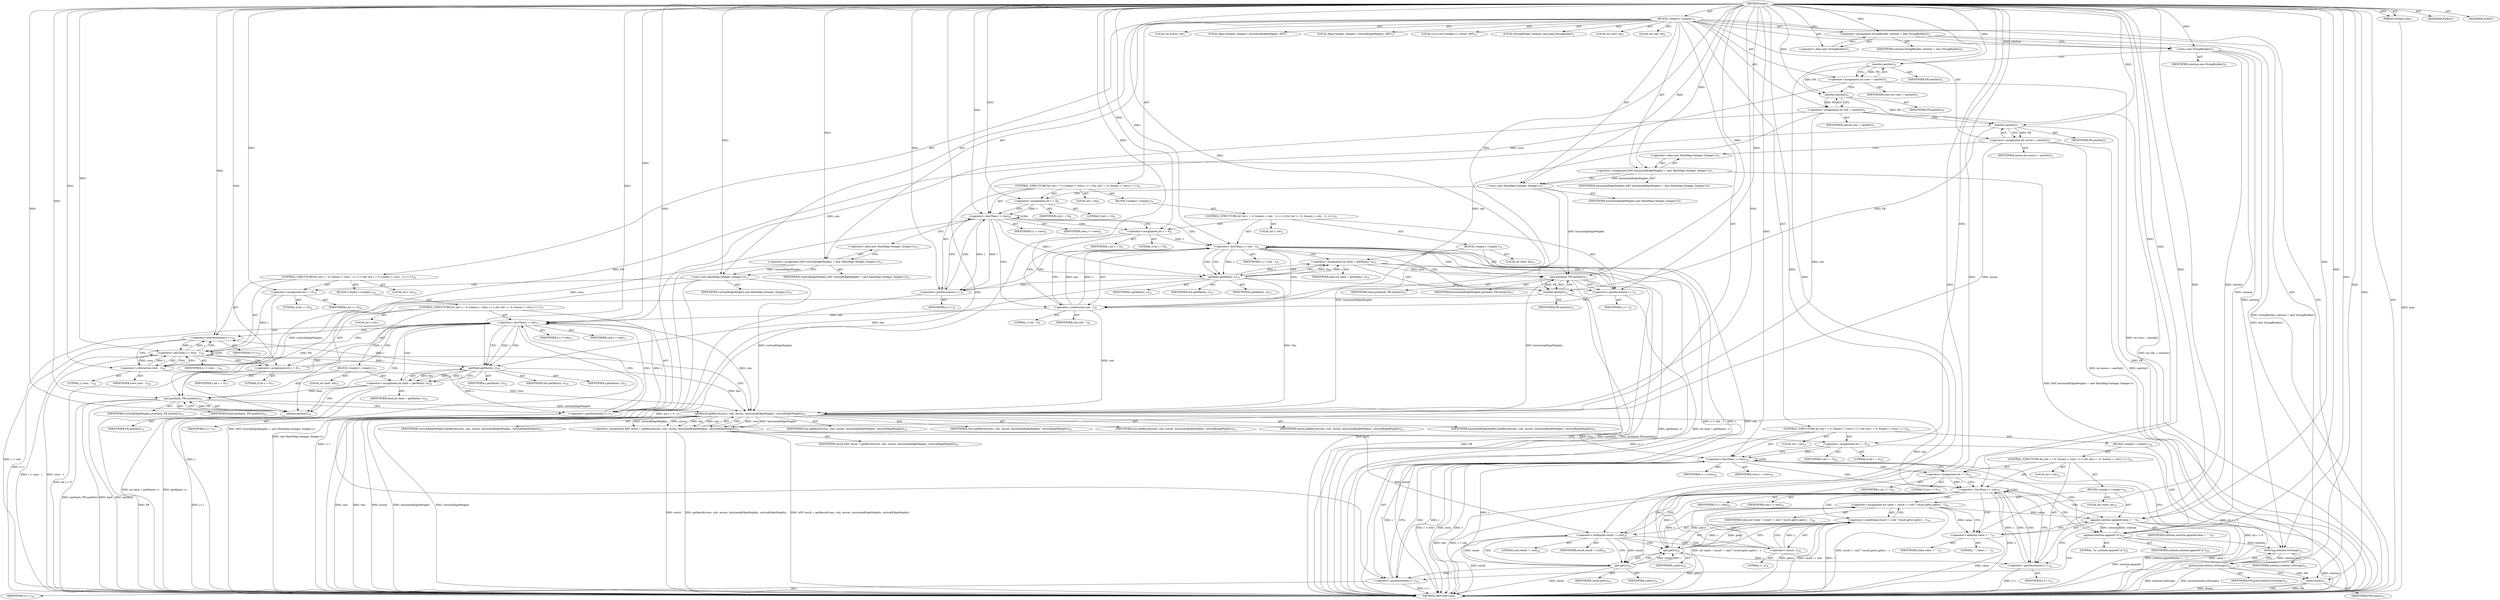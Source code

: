 digraph "main" {  
"23" [label = <(METHOD,main)<SUB>1</SUB>> ]
"24" [label = <(PARAM,String[] args)<SUB>1</SUB>> ]
"25" [label = <(BLOCK,&lt;empty&gt;,&lt;empty&gt;)<SUB>1</SUB>> ]
"4" [label = <(LOCAL,StringBuilder solution: java.lang.StringBuilder)<SUB>2</SUB>> ]
"26" [label = <(&lt;operator&gt;.assignment,StringBuilder solution = new StringBuilder())<SUB>2</SUB>> ]
"27" [label = <(IDENTIFIER,solution,StringBuilder solution = new StringBuilder())<SUB>2</SUB>> ]
"28" [label = <(&lt;operator&gt;.alloc,new StringBuilder())<SUB>2</SUB>> ]
"29" [label = <(&lt;init&gt;,new StringBuilder())<SUB>2</SUB>> ]
"3" [label = <(IDENTIFIER,solution,new StringBuilder())<SUB>2</SUB>> ]
"30" [label = <(LOCAL,int rows: int)<SUB>3</SUB>> ]
"31" [label = <(&lt;operator&gt;.assignment,int rows = nextInt())<SUB>3</SUB>> ]
"32" [label = <(IDENTIFIER,rows,int rows = nextInt())<SUB>3</SUB>> ]
"33" [label = <(nextInt,nextInt())<SUB>3</SUB>> ]
"34" [label = <(IDENTIFIER,FR,nextInt())<SUB>3</SUB>> ]
"35" [label = <(LOCAL,int cols: int)<SUB>4</SUB>> ]
"36" [label = <(&lt;operator&gt;.assignment,int cols = nextInt())<SUB>4</SUB>> ]
"37" [label = <(IDENTIFIER,cols,int cols = nextInt())<SUB>4</SUB>> ]
"38" [label = <(nextInt,nextInt())<SUB>4</SUB>> ]
"39" [label = <(IDENTIFIER,FR,nextInt())<SUB>4</SUB>> ]
"40" [label = <(LOCAL,int moves: int)<SUB>5</SUB>> ]
"41" [label = <(&lt;operator&gt;.assignment,int moves = nextInt())<SUB>5</SUB>> ]
"42" [label = <(IDENTIFIER,moves,int moves = nextInt())<SUB>5</SUB>> ]
"43" [label = <(nextInt,nextInt())<SUB>5</SUB>> ]
"44" [label = <(IDENTIFIER,FR,nextInt())<SUB>5</SUB>> ]
"6" [label = <(LOCAL,Map&lt;Integer, Integer&gt; horizontalEdgeWeights: ANY)<SUB>7</SUB>> ]
"45" [label = <(&lt;operator&gt;.assignment,ANY horizontalEdgeWeights = new HashMap&lt;Integer, Integer&gt;())<SUB>7</SUB>> ]
"46" [label = <(IDENTIFIER,horizontalEdgeWeights,ANY horizontalEdgeWeights = new HashMap&lt;Integer, Integer&gt;())<SUB>7</SUB>> ]
"47" [label = <(&lt;operator&gt;.alloc,new HashMap&lt;Integer, Integer&gt;())<SUB>7</SUB>> ]
"48" [label = <(&lt;init&gt;,new HashMap&lt;Integer, Integer&gt;())<SUB>7</SUB>> ]
"5" [label = <(IDENTIFIER,horizontalEdgeWeights,new HashMap&lt;Integer, Integer&gt;())<SUB>7</SUB>> ]
"49" [label = <(CONTROL_STRUCTURE,for (int r = 0; Some(r &lt; rows); r++),for (int r = 0; Some(r &lt; rows); r++))<SUB>8</SUB>> ]
"50" [label = <(LOCAL,int r: int)<SUB>8</SUB>> ]
"51" [label = <(&lt;operator&gt;.assignment,int r = 0)<SUB>8</SUB>> ]
"52" [label = <(IDENTIFIER,r,int r = 0)<SUB>8</SUB>> ]
"53" [label = <(LITERAL,0,int r = 0)<SUB>8</SUB>> ]
"54" [label = <(&lt;operator&gt;.lessThan,r &lt; rows)<SUB>8</SUB>> ]
"55" [label = <(IDENTIFIER,r,r &lt; rows)<SUB>8</SUB>> ]
"56" [label = <(IDENTIFIER,rows,r &lt; rows)<SUB>8</SUB>> ]
"57" [label = <(&lt;operator&gt;.postIncrement,r++)<SUB>8</SUB>> ]
"58" [label = <(IDENTIFIER,r,r++)<SUB>8</SUB>> ]
"59" [label = <(BLOCK,&lt;empty&gt;,&lt;empty&gt;)<SUB>8</SUB>> ]
"60" [label = <(CONTROL_STRUCTURE,for (int c = 0; Some(c &lt; cols - 1); c++),for (int c = 0; Some(c &lt; cols - 1); c++))<SUB>9</SUB>> ]
"61" [label = <(LOCAL,int c: int)<SUB>9</SUB>> ]
"62" [label = <(&lt;operator&gt;.assignment,int c = 0)<SUB>9</SUB>> ]
"63" [label = <(IDENTIFIER,c,int c = 0)<SUB>9</SUB>> ]
"64" [label = <(LITERAL,0,int c = 0)<SUB>9</SUB>> ]
"65" [label = <(&lt;operator&gt;.lessThan,c &lt; cols - 1)<SUB>9</SUB>> ]
"66" [label = <(IDENTIFIER,c,c &lt; cols - 1)<SUB>9</SUB>> ]
"67" [label = <(&lt;operator&gt;.subtraction,cols - 1)<SUB>9</SUB>> ]
"68" [label = <(IDENTIFIER,cols,cols - 1)<SUB>9</SUB>> ]
"69" [label = <(LITERAL,1,cols - 1)<SUB>9</SUB>> ]
"70" [label = <(&lt;operator&gt;.postIncrement,c++)<SUB>9</SUB>> ]
"71" [label = <(IDENTIFIER,c,c++)<SUB>9</SUB>> ]
"72" [label = <(BLOCK,&lt;empty&gt;,&lt;empty&gt;)<SUB>9</SUB>> ]
"73" [label = <(LOCAL,int hash: int)<SUB>10</SUB>> ]
"74" [label = <(&lt;operator&gt;.assignment,int hash = getHash(r, c))<SUB>10</SUB>> ]
"75" [label = <(IDENTIFIER,hash,int hash = getHash(r, c))<SUB>10</SUB>> ]
"76" [label = <(getHash,getHash(r, c))<SUB>10</SUB>> ]
"77" [label = <(IDENTIFIER,this,getHash(r, c))<SUB>10</SUB>> ]
"78" [label = <(IDENTIFIER,r,getHash(r, c))<SUB>10</SUB>> ]
"79" [label = <(IDENTIFIER,c,getHash(r, c))<SUB>10</SUB>> ]
"80" [label = <(put,put(hash, FR.nextInt()))<SUB>11</SUB>> ]
"81" [label = <(IDENTIFIER,horizontalEdgeWeights,put(hash, FR.nextInt()))<SUB>11</SUB>> ]
"82" [label = <(IDENTIFIER,hash,put(hash, FR.nextInt()))<SUB>11</SUB>> ]
"83" [label = <(nextInt,nextInt())<SUB>11</SUB>> ]
"84" [label = <(IDENTIFIER,FR,nextInt())<SUB>11</SUB>> ]
"8" [label = <(LOCAL,Map&lt;Integer, Integer&gt; verticalEdgeWeights: ANY)<SUB>15</SUB>> ]
"85" [label = <(&lt;operator&gt;.assignment,ANY verticalEdgeWeights = new HashMap&lt;Integer, Integer&gt;())<SUB>15</SUB>> ]
"86" [label = <(IDENTIFIER,verticalEdgeWeights,ANY verticalEdgeWeights = new HashMap&lt;Integer, Integer&gt;())<SUB>15</SUB>> ]
"87" [label = <(&lt;operator&gt;.alloc,new HashMap&lt;Integer, Integer&gt;())<SUB>15</SUB>> ]
"88" [label = <(&lt;init&gt;,new HashMap&lt;Integer, Integer&gt;())<SUB>15</SUB>> ]
"7" [label = <(IDENTIFIER,verticalEdgeWeights,new HashMap&lt;Integer, Integer&gt;())<SUB>15</SUB>> ]
"89" [label = <(CONTROL_STRUCTURE,for (int r = 0; Some(r &lt; rows - 1); r++),for (int r = 0; Some(r &lt; rows - 1); r++))<SUB>16</SUB>> ]
"90" [label = <(LOCAL,int r: int)<SUB>16</SUB>> ]
"91" [label = <(&lt;operator&gt;.assignment,int r = 0)<SUB>16</SUB>> ]
"92" [label = <(IDENTIFIER,r,int r = 0)<SUB>16</SUB>> ]
"93" [label = <(LITERAL,0,int r = 0)<SUB>16</SUB>> ]
"94" [label = <(&lt;operator&gt;.lessThan,r &lt; rows - 1)<SUB>16</SUB>> ]
"95" [label = <(IDENTIFIER,r,r &lt; rows - 1)<SUB>16</SUB>> ]
"96" [label = <(&lt;operator&gt;.subtraction,rows - 1)<SUB>16</SUB>> ]
"97" [label = <(IDENTIFIER,rows,rows - 1)<SUB>16</SUB>> ]
"98" [label = <(LITERAL,1,rows - 1)<SUB>16</SUB>> ]
"99" [label = <(&lt;operator&gt;.postIncrement,r++)<SUB>16</SUB>> ]
"100" [label = <(IDENTIFIER,r,r++)<SUB>16</SUB>> ]
"101" [label = <(BLOCK,&lt;empty&gt;,&lt;empty&gt;)<SUB>16</SUB>> ]
"102" [label = <(CONTROL_STRUCTURE,for (int c = 0; Some(c &lt; cols); c++),for (int c = 0; Some(c &lt; cols); c++))<SUB>17</SUB>> ]
"103" [label = <(LOCAL,int c: int)<SUB>17</SUB>> ]
"104" [label = <(&lt;operator&gt;.assignment,int c = 0)<SUB>17</SUB>> ]
"105" [label = <(IDENTIFIER,c,int c = 0)<SUB>17</SUB>> ]
"106" [label = <(LITERAL,0,int c = 0)<SUB>17</SUB>> ]
"107" [label = <(&lt;operator&gt;.lessThan,c &lt; cols)<SUB>17</SUB>> ]
"108" [label = <(IDENTIFIER,c,c &lt; cols)<SUB>17</SUB>> ]
"109" [label = <(IDENTIFIER,cols,c &lt; cols)<SUB>17</SUB>> ]
"110" [label = <(&lt;operator&gt;.postIncrement,c++)<SUB>17</SUB>> ]
"111" [label = <(IDENTIFIER,c,c++)<SUB>17</SUB>> ]
"112" [label = <(BLOCK,&lt;empty&gt;,&lt;empty&gt;)<SUB>17</SUB>> ]
"113" [label = <(LOCAL,int hash: int)<SUB>18</SUB>> ]
"114" [label = <(&lt;operator&gt;.assignment,int hash = getHash(r, c))<SUB>18</SUB>> ]
"115" [label = <(IDENTIFIER,hash,int hash = getHash(r, c))<SUB>18</SUB>> ]
"116" [label = <(getHash,getHash(r, c))<SUB>18</SUB>> ]
"117" [label = <(IDENTIFIER,this,getHash(r, c))<SUB>18</SUB>> ]
"118" [label = <(IDENTIFIER,r,getHash(r, c))<SUB>18</SUB>> ]
"119" [label = <(IDENTIFIER,c,getHash(r, c))<SUB>18</SUB>> ]
"120" [label = <(put,put(hash, FR.nextInt()))<SUB>19</SUB>> ]
"121" [label = <(IDENTIFIER,verticalEdgeWeights,put(hash, FR.nextInt()))<SUB>19</SUB>> ]
"122" [label = <(IDENTIFIER,hash,put(hash, FR.nextInt()))<SUB>19</SUB>> ]
"123" [label = <(nextInt,nextInt())<SUB>19</SUB>> ]
"124" [label = <(IDENTIFIER,FR,nextInt())<SUB>19</SUB>> ]
"125" [label = <(LOCAL,List&lt;List&lt;Integer&gt;&gt; result: ANY)<SUB>23</SUB>> ]
"126" [label = <(&lt;operator&gt;.assignment,ANY result = getResult(rows, cols, moves, horizontalEdgeWeights, verticalEdgeWeights))<SUB>23</SUB>> ]
"127" [label = <(IDENTIFIER,result,ANY result = getResult(rows, cols, moves, horizontalEdgeWeights, verticalEdgeWeights))<SUB>23</SUB>> ]
"128" [label = <(getResult,getResult(rows, cols, moves, horizontalEdgeWeights, verticalEdgeWeights))<SUB>23</SUB>> ]
"129" [label = <(IDENTIFIER,this,getResult(rows, cols, moves, horizontalEdgeWeights, verticalEdgeWeights))<SUB>23</SUB>> ]
"130" [label = <(IDENTIFIER,rows,getResult(rows, cols, moves, horizontalEdgeWeights, verticalEdgeWeights))<SUB>23</SUB>> ]
"131" [label = <(IDENTIFIER,cols,getResult(rows, cols, moves, horizontalEdgeWeights, verticalEdgeWeights))<SUB>23</SUB>> ]
"132" [label = <(IDENTIFIER,moves,getResult(rows, cols, moves, horizontalEdgeWeights, verticalEdgeWeights))<SUB>23</SUB>> ]
"133" [label = <(IDENTIFIER,horizontalEdgeWeights,getResult(rows, cols, moves, horizontalEdgeWeights, verticalEdgeWeights))<SUB>23</SUB>> ]
"134" [label = <(IDENTIFIER,verticalEdgeWeights,getResult(rows, cols, moves, horizontalEdgeWeights, verticalEdgeWeights))<SUB>23</SUB>> ]
"135" [label = <(CONTROL_STRUCTURE,for (int r = 0; Some(r &lt; rows); r++),for (int r = 0; Some(r &lt; rows); r++))<SUB>24</SUB>> ]
"136" [label = <(LOCAL,int r: int)<SUB>24</SUB>> ]
"137" [label = <(&lt;operator&gt;.assignment,int r = 0)<SUB>24</SUB>> ]
"138" [label = <(IDENTIFIER,r,int r = 0)<SUB>24</SUB>> ]
"139" [label = <(LITERAL,0,int r = 0)<SUB>24</SUB>> ]
"140" [label = <(&lt;operator&gt;.lessThan,r &lt; rows)<SUB>24</SUB>> ]
"141" [label = <(IDENTIFIER,r,r &lt; rows)<SUB>24</SUB>> ]
"142" [label = <(IDENTIFIER,rows,r &lt; rows)<SUB>24</SUB>> ]
"143" [label = <(&lt;operator&gt;.postIncrement,r++)<SUB>24</SUB>> ]
"144" [label = <(IDENTIFIER,r,r++)<SUB>24</SUB>> ]
"145" [label = <(BLOCK,&lt;empty&gt;,&lt;empty&gt;)<SUB>24</SUB>> ]
"146" [label = <(CONTROL_STRUCTURE,for (int c = 0; Some(c &lt; cols); c++),for (int c = 0; Some(c &lt; cols); c++))<SUB>25</SUB>> ]
"147" [label = <(LOCAL,int c: int)<SUB>25</SUB>> ]
"148" [label = <(&lt;operator&gt;.assignment,int c = 0)<SUB>25</SUB>> ]
"149" [label = <(IDENTIFIER,c,int c = 0)<SUB>25</SUB>> ]
"150" [label = <(LITERAL,0,int c = 0)<SUB>25</SUB>> ]
"151" [label = <(&lt;operator&gt;.lessThan,c &lt; cols)<SUB>25</SUB>> ]
"152" [label = <(IDENTIFIER,c,c &lt; cols)<SUB>25</SUB>> ]
"153" [label = <(IDENTIFIER,cols,c &lt; cols)<SUB>25</SUB>> ]
"154" [label = <(&lt;operator&gt;.postIncrement,c++)<SUB>25</SUB>> ]
"155" [label = <(IDENTIFIER,c,c++)<SUB>25</SUB>> ]
"156" [label = <(BLOCK,&lt;empty&gt;,&lt;empty&gt;)<SUB>25</SUB>> ]
"157" [label = <(LOCAL,int value: int)<SUB>26</SUB>> ]
"158" [label = <(&lt;operator&gt;.assignment,int value = result != null ? result.get(r).get(c) : -1)<SUB>26</SUB>> ]
"159" [label = <(IDENTIFIER,value,int value = result != null ? result.get(r).get(c) : -1)<SUB>26</SUB>> ]
"160" [label = <(&lt;operator&gt;.conditional,result != null ? result.get(r).get(c) : -1)<SUB>26</SUB>> ]
"161" [label = <(&lt;operator&gt;.notEquals,result != null)<SUB>26</SUB>> ]
"162" [label = <(IDENTIFIER,result,result != null)<SUB>26</SUB>> ]
"163" [label = <(LITERAL,null,result != null)<SUB>26</SUB>> ]
"164" [label = <(get,get(c))<SUB>26</SUB>> ]
"165" [label = <(get,get(r))<SUB>26</SUB>> ]
"166" [label = <(IDENTIFIER,result,get(r))<SUB>26</SUB>> ]
"167" [label = <(IDENTIFIER,r,get(r))<SUB>26</SUB>> ]
"168" [label = <(IDENTIFIER,c,get(c))<SUB>26</SUB>> ]
"169" [label = <(&lt;operator&gt;.minus,-1)<SUB>26</SUB>> ]
"170" [label = <(LITERAL,1,-1)<SUB>26</SUB>> ]
"171" [label = <(append,solution.append(value + &quot; &quot;))<SUB>27</SUB>> ]
"172" [label = <(IDENTIFIER,solution,solution.append(value + &quot; &quot;))<SUB>27</SUB>> ]
"173" [label = <(&lt;operator&gt;.addition,value + &quot; &quot;)<SUB>27</SUB>> ]
"174" [label = <(IDENTIFIER,value,value + &quot; &quot;)<SUB>27</SUB>> ]
"175" [label = <(LITERAL,&quot; &quot;,value + &quot; &quot;)<SUB>27</SUB>> ]
"176" [label = <(append,solution.append(&quot;\n&quot;))<SUB>29</SUB>> ]
"177" [label = <(IDENTIFIER,solution,solution.append(&quot;\n&quot;))<SUB>29</SUB>> ]
"178" [label = <(LITERAL,&quot;\n&quot;,solution.append(&quot;\n&quot;))<SUB>29</SUB>> ]
"179" [label = <(print,print(solution.toString()))<SUB>32</SUB>> ]
"180" [label = <(IDENTIFIER,PW,print(solution.toString()))<SUB>32</SUB>> ]
"181" [label = <(toString,solution.toString())<SUB>32</SUB>> ]
"182" [label = <(IDENTIFIER,solution,solution.toString())<SUB>32</SUB>> ]
"183" [label = <(close,close())<SUB>33</SUB>> ]
"184" [label = <(IDENTIFIER,PW,close())<SUB>33</SUB>> ]
"185" [label = <(MODIFIER,PUBLIC)> ]
"186" [label = <(MODIFIER,STATIC)> ]
"187" [label = <(METHOD_RETURN,void)<SUB>1</SUB>> ]
  "23" -> "24"  [ label = "AST: "] 
  "23" -> "25"  [ label = "AST: "] 
  "23" -> "185"  [ label = "AST: "] 
  "23" -> "186"  [ label = "AST: "] 
  "23" -> "187"  [ label = "AST: "] 
  "25" -> "4"  [ label = "AST: "] 
  "25" -> "26"  [ label = "AST: "] 
  "25" -> "29"  [ label = "AST: "] 
  "25" -> "30"  [ label = "AST: "] 
  "25" -> "31"  [ label = "AST: "] 
  "25" -> "35"  [ label = "AST: "] 
  "25" -> "36"  [ label = "AST: "] 
  "25" -> "40"  [ label = "AST: "] 
  "25" -> "41"  [ label = "AST: "] 
  "25" -> "6"  [ label = "AST: "] 
  "25" -> "45"  [ label = "AST: "] 
  "25" -> "48"  [ label = "AST: "] 
  "25" -> "49"  [ label = "AST: "] 
  "25" -> "8"  [ label = "AST: "] 
  "25" -> "85"  [ label = "AST: "] 
  "25" -> "88"  [ label = "AST: "] 
  "25" -> "89"  [ label = "AST: "] 
  "25" -> "125"  [ label = "AST: "] 
  "25" -> "126"  [ label = "AST: "] 
  "25" -> "135"  [ label = "AST: "] 
  "25" -> "179"  [ label = "AST: "] 
  "25" -> "183"  [ label = "AST: "] 
  "26" -> "27"  [ label = "AST: "] 
  "26" -> "28"  [ label = "AST: "] 
  "29" -> "3"  [ label = "AST: "] 
  "31" -> "32"  [ label = "AST: "] 
  "31" -> "33"  [ label = "AST: "] 
  "33" -> "34"  [ label = "AST: "] 
  "36" -> "37"  [ label = "AST: "] 
  "36" -> "38"  [ label = "AST: "] 
  "38" -> "39"  [ label = "AST: "] 
  "41" -> "42"  [ label = "AST: "] 
  "41" -> "43"  [ label = "AST: "] 
  "43" -> "44"  [ label = "AST: "] 
  "45" -> "46"  [ label = "AST: "] 
  "45" -> "47"  [ label = "AST: "] 
  "48" -> "5"  [ label = "AST: "] 
  "49" -> "50"  [ label = "AST: "] 
  "49" -> "51"  [ label = "AST: "] 
  "49" -> "54"  [ label = "AST: "] 
  "49" -> "57"  [ label = "AST: "] 
  "49" -> "59"  [ label = "AST: "] 
  "51" -> "52"  [ label = "AST: "] 
  "51" -> "53"  [ label = "AST: "] 
  "54" -> "55"  [ label = "AST: "] 
  "54" -> "56"  [ label = "AST: "] 
  "57" -> "58"  [ label = "AST: "] 
  "59" -> "60"  [ label = "AST: "] 
  "60" -> "61"  [ label = "AST: "] 
  "60" -> "62"  [ label = "AST: "] 
  "60" -> "65"  [ label = "AST: "] 
  "60" -> "70"  [ label = "AST: "] 
  "60" -> "72"  [ label = "AST: "] 
  "62" -> "63"  [ label = "AST: "] 
  "62" -> "64"  [ label = "AST: "] 
  "65" -> "66"  [ label = "AST: "] 
  "65" -> "67"  [ label = "AST: "] 
  "67" -> "68"  [ label = "AST: "] 
  "67" -> "69"  [ label = "AST: "] 
  "70" -> "71"  [ label = "AST: "] 
  "72" -> "73"  [ label = "AST: "] 
  "72" -> "74"  [ label = "AST: "] 
  "72" -> "80"  [ label = "AST: "] 
  "74" -> "75"  [ label = "AST: "] 
  "74" -> "76"  [ label = "AST: "] 
  "76" -> "77"  [ label = "AST: "] 
  "76" -> "78"  [ label = "AST: "] 
  "76" -> "79"  [ label = "AST: "] 
  "80" -> "81"  [ label = "AST: "] 
  "80" -> "82"  [ label = "AST: "] 
  "80" -> "83"  [ label = "AST: "] 
  "83" -> "84"  [ label = "AST: "] 
  "85" -> "86"  [ label = "AST: "] 
  "85" -> "87"  [ label = "AST: "] 
  "88" -> "7"  [ label = "AST: "] 
  "89" -> "90"  [ label = "AST: "] 
  "89" -> "91"  [ label = "AST: "] 
  "89" -> "94"  [ label = "AST: "] 
  "89" -> "99"  [ label = "AST: "] 
  "89" -> "101"  [ label = "AST: "] 
  "91" -> "92"  [ label = "AST: "] 
  "91" -> "93"  [ label = "AST: "] 
  "94" -> "95"  [ label = "AST: "] 
  "94" -> "96"  [ label = "AST: "] 
  "96" -> "97"  [ label = "AST: "] 
  "96" -> "98"  [ label = "AST: "] 
  "99" -> "100"  [ label = "AST: "] 
  "101" -> "102"  [ label = "AST: "] 
  "102" -> "103"  [ label = "AST: "] 
  "102" -> "104"  [ label = "AST: "] 
  "102" -> "107"  [ label = "AST: "] 
  "102" -> "110"  [ label = "AST: "] 
  "102" -> "112"  [ label = "AST: "] 
  "104" -> "105"  [ label = "AST: "] 
  "104" -> "106"  [ label = "AST: "] 
  "107" -> "108"  [ label = "AST: "] 
  "107" -> "109"  [ label = "AST: "] 
  "110" -> "111"  [ label = "AST: "] 
  "112" -> "113"  [ label = "AST: "] 
  "112" -> "114"  [ label = "AST: "] 
  "112" -> "120"  [ label = "AST: "] 
  "114" -> "115"  [ label = "AST: "] 
  "114" -> "116"  [ label = "AST: "] 
  "116" -> "117"  [ label = "AST: "] 
  "116" -> "118"  [ label = "AST: "] 
  "116" -> "119"  [ label = "AST: "] 
  "120" -> "121"  [ label = "AST: "] 
  "120" -> "122"  [ label = "AST: "] 
  "120" -> "123"  [ label = "AST: "] 
  "123" -> "124"  [ label = "AST: "] 
  "126" -> "127"  [ label = "AST: "] 
  "126" -> "128"  [ label = "AST: "] 
  "128" -> "129"  [ label = "AST: "] 
  "128" -> "130"  [ label = "AST: "] 
  "128" -> "131"  [ label = "AST: "] 
  "128" -> "132"  [ label = "AST: "] 
  "128" -> "133"  [ label = "AST: "] 
  "128" -> "134"  [ label = "AST: "] 
  "135" -> "136"  [ label = "AST: "] 
  "135" -> "137"  [ label = "AST: "] 
  "135" -> "140"  [ label = "AST: "] 
  "135" -> "143"  [ label = "AST: "] 
  "135" -> "145"  [ label = "AST: "] 
  "137" -> "138"  [ label = "AST: "] 
  "137" -> "139"  [ label = "AST: "] 
  "140" -> "141"  [ label = "AST: "] 
  "140" -> "142"  [ label = "AST: "] 
  "143" -> "144"  [ label = "AST: "] 
  "145" -> "146"  [ label = "AST: "] 
  "145" -> "176"  [ label = "AST: "] 
  "146" -> "147"  [ label = "AST: "] 
  "146" -> "148"  [ label = "AST: "] 
  "146" -> "151"  [ label = "AST: "] 
  "146" -> "154"  [ label = "AST: "] 
  "146" -> "156"  [ label = "AST: "] 
  "148" -> "149"  [ label = "AST: "] 
  "148" -> "150"  [ label = "AST: "] 
  "151" -> "152"  [ label = "AST: "] 
  "151" -> "153"  [ label = "AST: "] 
  "154" -> "155"  [ label = "AST: "] 
  "156" -> "157"  [ label = "AST: "] 
  "156" -> "158"  [ label = "AST: "] 
  "156" -> "171"  [ label = "AST: "] 
  "158" -> "159"  [ label = "AST: "] 
  "158" -> "160"  [ label = "AST: "] 
  "160" -> "161"  [ label = "AST: "] 
  "160" -> "164"  [ label = "AST: "] 
  "160" -> "169"  [ label = "AST: "] 
  "161" -> "162"  [ label = "AST: "] 
  "161" -> "163"  [ label = "AST: "] 
  "164" -> "165"  [ label = "AST: "] 
  "164" -> "168"  [ label = "AST: "] 
  "165" -> "166"  [ label = "AST: "] 
  "165" -> "167"  [ label = "AST: "] 
  "169" -> "170"  [ label = "AST: "] 
  "171" -> "172"  [ label = "AST: "] 
  "171" -> "173"  [ label = "AST: "] 
  "173" -> "174"  [ label = "AST: "] 
  "173" -> "175"  [ label = "AST: "] 
  "176" -> "177"  [ label = "AST: "] 
  "176" -> "178"  [ label = "AST: "] 
  "179" -> "180"  [ label = "AST: "] 
  "179" -> "181"  [ label = "AST: "] 
  "181" -> "182"  [ label = "AST: "] 
  "183" -> "184"  [ label = "AST: "] 
  "26" -> "29"  [ label = "CFG: "] 
  "29" -> "33"  [ label = "CFG: "] 
  "31" -> "38"  [ label = "CFG: "] 
  "36" -> "43"  [ label = "CFG: "] 
  "41" -> "47"  [ label = "CFG: "] 
  "45" -> "48"  [ label = "CFG: "] 
  "48" -> "51"  [ label = "CFG: "] 
  "85" -> "88"  [ label = "CFG: "] 
  "88" -> "91"  [ label = "CFG: "] 
  "126" -> "137"  [ label = "CFG: "] 
  "179" -> "183"  [ label = "CFG: "] 
  "183" -> "187"  [ label = "CFG: "] 
  "28" -> "26"  [ label = "CFG: "] 
  "33" -> "31"  [ label = "CFG: "] 
  "38" -> "36"  [ label = "CFG: "] 
  "43" -> "41"  [ label = "CFG: "] 
  "47" -> "45"  [ label = "CFG: "] 
  "51" -> "54"  [ label = "CFG: "] 
  "54" -> "62"  [ label = "CFG: "] 
  "54" -> "87"  [ label = "CFG: "] 
  "57" -> "54"  [ label = "CFG: "] 
  "87" -> "85"  [ label = "CFG: "] 
  "91" -> "96"  [ label = "CFG: "] 
  "94" -> "104"  [ label = "CFG: "] 
  "94" -> "128"  [ label = "CFG: "] 
  "99" -> "96"  [ label = "CFG: "] 
  "128" -> "126"  [ label = "CFG: "] 
  "137" -> "140"  [ label = "CFG: "] 
  "140" -> "148"  [ label = "CFG: "] 
  "140" -> "181"  [ label = "CFG: "] 
  "143" -> "140"  [ label = "CFG: "] 
  "181" -> "179"  [ label = "CFG: "] 
  "96" -> "94"  [ label = "CFG: "] 
  "176" -> "143"  [ label = "CFG: "] 
  "62" -> "67"  [ label = "CFG: "] 
  "65" -> "76"  [ label = "CFG: "] 
  "65" -> "57"  [ label = "CFG: "] 
  "70" -> "67"  [ label = "CFG: "] 
  "104" -> "107"  [ label = "CFG: "] 
  "107" -> "116"  [ label = "CFG: "] 
  "107" -> "99"  [ label = "CFG: "] 
  "110" -> "107"  [ label = "CFG: "] 
  "148" -> "151"  [ label = "CFG: "] 
  "151" -> "161"  [ label = "CFG: "] 
  "151" -> "176"  [ label = "CFG: "] 
  "154" -> "151"  [ label = "CFG: "] 
  "67" -> "65"  [ label = "CFG: "] 
  "74" -> "83"  [ label = "CFG: "] 
  "80" -> "70"  [ label = "CFG: "] 
  "114" -> "123"  [ label = "CFG: "] 
  "120" -> "110"  [ label = "CFG: "] 
  "158" -> "173"  [ label = "CFG: "] 
  "171" -> "154"  [ label = "CFG: "] 
  "76" -> "74"  [ label = "CFG: "] 
  "83" -> "80"  [ label = "CFG: "] 
  "116" -> "114"  [ label = "CFG: "] 
  "123" -> "120"  [ label = "CFG: "] 
  "160" -> "158"  [ label = "CFG: "] 
  "173" -> "171"  [ label = "CFG: "] 
  "161" -> "165"  [ label = "CFG: "] 
  "161" -> "169"  [ label = "CFG: "] 
  "164" -> "160"  [ label = "CFG: "] 
  "169" -> "160"  [ label = "CFG: "] 
  "165" -> "164"  [ label = "CFG: "] 
  "23" -> "28"  [ label = "CFG: "] 
  "24" -> "187"  [ label = "DDG: args"] 
  "26" -> "187"  [ label = "DDG: StringBuilder solution = new StringBuilder()"] 
  "29" -> "187"  [ label = "DDG: new StringBuilder()"] 
  "31" -> "187"  [ label = "DDG: int rows = nextInt()"] 
  "36" -> "187"  [ label = "DDG: int cols = nextInt()"] 
  "43" -> "187"  [ label = "DDG: FR"] 
  "41" -> "187"  [ label = "DDG: nextInt()"] 
  "41" -> "187"  [ label = "DDG: int moves = nextInt()"] 
  "45" -> "187"  [ label = "DDG: ANY horizontalEdgeWeights = new HashMap&lt;Integer, Integer&gt;()"] 
  "85" -> "187"  [ label = "DDG: ANY verticalEdgeWeights = new HashMap&lt;Integer, Integer&gt;()"] 
  "88" -> "187"  [ label = "DDG: new HashMap&lt;Integer, Integer&gt;()"] 
  "94" -> "187"  [ label = "DDG: rows - 1"] 
  "94" -> "187"  [ label = "DDG: r &lt; rows - 1"] 
  "126" -> "187"  [ label = "DDG: result"] 
  "128" -> "187"  [ label = "DDG: this"] 
  "128" -> "187"  [ label = "DDG: cols"] 
  "128" -> "187"  [ label = "DDG: moves"] 
  "128" -> "187"  [ label = "DDG: horizontalEdgeWeights"] 
  "128" -> "187"  [ label = "DDG: verticalEdgeWeights"] 
  "126" -> "187"  [ label = "DDG: getResult(rows, cols, moves, horizontalEdgeWeights, verticalEdgeWeights)"] 
  "126" -> "187"  [ label = "DDG: ANY result = getResult(rows, cols, moves, horizontalEdgeWeights, verticalEdgeWeights)"] 
  "137" -> "187"  [ label = "DDG: int r = 0"] 
  "140" -> "187"  [ label = "DDG: r"] 
  "140" -> "187"  [ label = "DDG: rows"] 
  "140" -> "187"  [ label = "DDG: r &lt; rows"] 
  "181" -> "187"  [ label = "DDG: solution"] 
  "179" -> "187"  [ label = "DDG: solution.toString()"] 
  "179" -> "187"  [ label = "DDG: print(solution.toString())"] 
  "183" -> "187"  [ label = "DDG: PW"] 
  "183" -> "187"  [ label = "DDG: close()"] 
  "148" -> "187"  [ label = "DDG: int c = 0"] 
  "151" -> "187"  [ label = "DDG: c"] 
  "151" -> "187"  [ label = "DDG: cols"] 
  "151" -> "187"  [ label = "DDG: c &lt; cols"] 
  "176" -> "187"  [ label = "DDG: solution.append(&quot;\n&quot;)"] 
  "143" -> "187"  [ label = "DDG: r++"] 
  "161" -> "187"  [ label = "DDG: result"] 
  "160" -> "187"  [ label = "DDG: result != null"] 
  "160" -> "187"  [ label = "DDG: -1"] 
  "165" -> "187"  [ label = "DDG: result"] 
  "164" -> "187"  [ label = "DDG: get(r)"] 
  "160" -> "187"  [ label = "DDG: get(c)"] 
  "158" -> "187"  [ label = "DDG: result != null ? result.get(r).get(c) : -1"] 
  "158" -> "187"  [ label = "DDG: int value = result != null ? result.get(r).get(c) : -1"] 
  "173" -> "187"  [ label = "DDG: value"] 
  "171" -> "187"  [ label = "DDG: value + &quot; &quot;"] 
  "171" -> "187"  [ label = "DDG: solution.append(value + &quot; &quot;)"] 
  "154" -> "187"  [ label = "DDG: c++"] 
  "104" -> "187"  [ label = "DDG: int c = 0"] 
  "107" -> "187"  [ label = "DDG: c"] 
  "107" -> "187"  [ label = "DDG: c &lt; cols"] 
  "99" -> "187"  [ label = "DDG: r++"] 
  "114" -> "187"  [ label = "DDG: getHash(r, c)"] 
  "114" -> "187"  [ label = "DDG: int hash = getHash(r, c)"] 
  "120" -> "187"  [ label = "DDG: hash"] 
  "123" -> "187"  [ label = "DDG: FR"] 
  "120" -> "187"  [ label = "DDG: nextInt()"] 
  "120" -> "187"  [ label = "DDG: put(hash, FR.nextInt())"] 
  "110" -> "187"  [ label = "DDG: c++"] 
  "62" -> "187"  [ label = "DDG: int c = 0"] 
  "65" -> "187"  [ label = "DDG: c"] 
  "65" -> "187"  [ label = "DDG: cols - 1"] 
  "65" -> "187"  [ label = "DDG: c &lt; cols - 1"] 
  "57" -> "187"  [ label = "DDG: r++"] 
  "74" -> "187"  [ label = "DDG: getHash(r, c)"] 
  "74" -> "187"  [ label = "DDG: int hash = getHash(r, c)"] 
  "80" -> "187"  [ label = "DDG: hash"] 
  "83" -> "187"  [ label = "DDG: FR"] 
  "80" -> "187"  [ label = "DDG: nextInt()"] 
  "80" -> "187"  [ label = "DDG: put(hash, FR.nextInt())"] 
  "70" -> "187"  [ label = "DDG: c++"] 
  "23" -> "24"  [ label = "DDG: "] 
  "23" -> "26"  [ label = "DDG: "] 
  "33" -> "31"  [ label = "DDG: FR"] 
  "38" -> "36"  [ label = "DDG: FR"] 
  "43" -> "41"  [ label = "DDG: FR"] 
  "23" -> "45"  [ label = "DDG: "] 
  "23" -> "85"  [ label = "DDG: "] 
  "128" -> "126"  [ label = "DDG: rows"] 
  "128" -> "126"  [ label = "DDG: horizontalEdgeWeights"] 
  "128" -> "126"  [ label = "DDG: verticalEdgeWeights"] 
  "128" -> "126"  [ label = "DDG: moves"] 
  "128" -> "126"  [ label = "DDG: this"] 
  "128" -> "126"  [ label = "DDG: cols"] 
  "26" -> "29"  [ label = "DDG: solution"] 
  "23" -> "29"  [ label = "DDG: "] 
  "45" -> "48"  [ label = "DDG: horizontalEdgeWeights"] 
  "23" -> "48"  [ label = "DDG: "] 
  "23" -> "51"  [ label = "DDG: "] 
  "85" -> "88"  [ label = "DDG: verticalEdgeWeights"] 
  "23" -> "88"  [ label = "DDG: "] 
  "23" -> "91"  [ label = "DDG: "] 
  "23" -> "137"  [ label = "DDG: "] 
  "23" -> "179"  [ label = "DDG: "] 
  "181" -> "179"  [ label = "DDG: solution"] 
  "179" -> "183"  [ label = "DDG: PW"] 
  "23" -> "183"  [ label = "DDG: "] 
  "23" -> "33"  [ label = "DDG: "] 
  "33" -> "38"  [ label = "DDG: FR"] 
  "23" -> "38"  [ label = "DDG: "] 
  "38" -> "43"  [ label = "DDG: FR"] 
  "23" -> "43"  [ label = "DDG: "] 
  "51" -> "54"  [ label = "DDG: r"] 
  "57" -> "54"  [ label = "DDG: r"] 
  "23" -> "54"  [ label = "DDG: "] 
  "31" -> "54"  [ label = "DDG: rows"] 
  "54" -> "57"  [ label = "DDG: r"] 
  "76" -> "57"  [ label = "DDG: r"] 
  "23" -> "57"  [ label = "DDG: "] 
  "91" -> "94"  [ label = "DDG: r"] 
  "99" -> "94"  [ label = "DDG: r"] 
  "23" -> "94"  [ label = "DDG: "] 
  "96" -> "94"  [ label = "DDG: rows"] 
  "96" -> "94"  [ label = "DDG: 1"] 
  "94" -> "99"  [ label = "DDG: r"] 
  "116" -> "99"  [ label = "DDG: r"] 
  "23" -> "99"  [ label = "DDG: "] 
  "116" -> "128"  [ label = "DDG: this"] 
  "76" -> "128"  [ label = "DDG: this"] 
  "23" -> "128"  [ label = "DDG: "] 
  "96" -> "128"  [ label = "DDG: rows"] 
  "36" -> "128"  [ label = "DDG: cols"] 
  "107" -> "128"  [ label = "DDG: cols"] 
  "67" -> "128"  [ label = "DDG: cols"] 
  "41" -> "128"  [ label = "DDG: moves"] 
  "48" -> "128"  [ label = "DDG: horizontalEdgeWeights"] 
  "80" -> "128"  [ label = "DDG: horizontalEdgeWeights"] 
  "88" -> "128"  [ label = "DDG: verticalEdgeWeights"] 
  "120" -> "128"  [ label = "DDG: verticalEdgeWeights"] 
  "137" -> "140"  [ label = "DDG: r"] 
  "143" -> "140"  [ label = "DDG: r"] 
  "23" -> "140"  [ label = "DDG: "] 
  "128" -> "140"  [ label = "DDG: rows"] 
  "140" -> "143"  [ label = "DDG: r"] 
  "165" -> "143"  [ label = "DDG: r"] 
  "23" -> "143"  [ label = "DDG: "] 
  "29" -> "181"  [ label = "DDG: solution"] 
  "176" -> "181"  [ label = "DDG: solution"] 
  "23" -> "181"  [ label = "DDG: "] 
  "23" -> "62"  [ label = "DDG: "] 
  "54" -> "96"  [ label = "DDG: rows"] 
  "23" -> "96"  [ label = "DDG: "] 
  "23" -> "104"  [ label = "DDG: "] 
  "23" -> "148"  [ label = "DDG: "] 
  "29" -> "176"  [ label = "DDG: solution"] 
  "171" -> "176"  [ label = "DDG: solution"] 
  "23" -> "176"  [ label = "DDG: "] 
  "62" -> "65"  [ label = "DDG: c"] 
  "70" -> "65"  [ label = "DDG: c"] 
  "23" -> "65"  [ label = "DDG: "] 
  "67" -> "65"  [ label = "DDG: cols"] 
  "67" -> "65"  [ label = "DDG: 1"] 
  "76" -> "70"  [ label = "DDG: c"] 
  "23" -> "70"  [ label = "DDG: "] 
  "76" -> "74"  [ label = "DDG: this"] 
  "76" -> "74"  [ label = "DDG: r"] 
  "76" -> "74"  [ label = "DDG: c"] 
  "104" -> "107"  [ label = "DDG: c"] 
  "110" -> "107"  [ label = "DDG: c"] 
  "23" -> "107"  [ label = "DDG: "] 
  "36" -> "107"  [ label = "DDG: cols"] 
  "67" -> "107"  [ label = "DDG: cols"] 
  "116" -> "110"  [ label = "DDG: c"] 
  "23" -> "110"  [ label = "DDG: "] 
  "116" -> "114"  [ label = "DDG: this"] 
  "116" -> "114"  [ label = "DDG: r"] 
  "116" -> "114"  [ label = "DDG: c"] 
  "148" -> "151"  [ label = "DDG: c"] 
  "154" -> "151"  [ label = "DDG: c"] 
  "23" -> "151"  [ label = "DDG: "] 
  "128" -> "151"  [ label = "DDG: cols"] 
  "151" -> "154"  [ label = "DDG: c"] 
  "164" -> "154"  [ label = "DDG: c"] 
  "23" -> "154"  [ label = "DDG: "] 
  "164" -> "158"  [ label = "DDG: get(r)"] 
  "164" -> "158"  [ label = "DDG: c"] 
  "169" -> "158"  [ label = "DDG: 1"] 
  "36" -> "67"  [ label = "DDG: cols"] 
  "23" -> "67"  [ label = "DDG: "] 
  "48" -> "80"  [ label = "DDG: horizontalEdgeWeights"] 
  "23" -> "80"  [ label = "DDG: "] 
  "74" -> "80"  [ label = "DDG: hash"] 
  "83" -> "80"  [ label = "DDG: FR"] 
  "88" -> "120"  [ label = "DDG: verticalEdgeWeights"] 
  "23" -> "120"  [ label = "DDG: "] 
  "114" -> "120"  [ label = "DDG: hash"] 
  "123" -> "120"  [ label = "DDG: FR"] 
  "29" -> "171"  [ label = "DDG: solution"] 
  "176" -> "171"  [ label = "DDG: solution"] 
  "23" -> "171"  [ label = "DDG: "] 
  "158" -> "171"  [ label = "DDG: value"] 
  "23" -> "76"  [ label = "DDG: "] 
  "54" -> "76"  [ label = "DDG: r"] 
  "65" -> "76"  [ label = "DDG: c"] 
  "43" -> "83"  [ label = "DDG: FR"] 
  "23" -> "83"  [ label = "DDG: "] 
  "76" -> "116"  [ label = "DDG: this"] 
  "23" -> "116"  [ label = "DDG: "] 
  "94" -> "116"  [ label = "DDG: r"] 
  "107" -> "116"  [ label = "DDG: c"] 
  "43" -> "123"  [ label = "DDG: FR"] 
  "83" -> "123"  [ label = "DDG: FR"] 
  "23" -> "123"  [ label = "DDG: "] 
  "164" -> "160"  [ label = "DDG: get(r)"] 
  "164" -> "160"  [ label = "DDG: c"] 
  "169" -> "160"  [ label = "DDG: 1"] 
  "158" -> "173"  [ label = "DDG: value"] 
  "23" -> "173"  [ label = "DDG: "] 
  "126" -> "161"  [ label = "DDG: result"] 
  "165" -> "161"  [ label = "DDG: result"] 
  "23" -> "161"  [ label = "DDG: "] 
  "165" -> "164"  [ label = "DDG: result"] 
  "165" -> "164"  [ label = "DDG: r"] 
  "151" -> "164"  [ label = "DDG: c"] 
  "23" -> "164"  [ label = "DDG: "] 
  "23" -> "169"  [ label = "DDG: "] 
  "161" -> "165"  [ label = "DDG: result"] 
  "23" -> "165"  [ label = "DDG: "] 
  "140" -> "165"  [ label = "DDG: r"] 
  "54" -> "57"  [ label = "CDG: "] 
  "54" -> "67"  [ label = "CDG: "] 
  "54" -> "65"  [ label = "CDG: "] 
  "54" -> "54"  [ label = "CDG: "] 
  "54" -> "62"  [ label = "CDG: "] 
  "94" -> "107"  [ label = "CDG: "] 
  "94" -> "94"  [ label = "CDG: "] 
  "94" -> "96"  [ label = "CDG: "] 
  "94" -> "99"  [ label = "CDG: "] 
  "94" -> "104"  [ label = "CDG: "] 
  "140" -> "151"  [ label = "CDG: "] 
  "140" -> "176"  [ label = "CDG: "] 
  "140" -> "140"  [ label = "CDG: "] 
  "140" -> "148"  [ label = "CDG: "] 
  "140" -> "143"  [ label = "CDG: "] 
  "65" -> "67"  [ label = "CDG: "] 
  "65" -> "74"  [ label = "CDG: "] 
  "65" -> "76"  [ label = "CDG: "] 
  "65" -> "65"  [ label = "CDG: "] 
  "65" -> "80"  [ label = "CDG: "] 
  "65" -> "83"  [ label = "CDG: "] 
  "65" -> "70"  [ label = "CDG: "] 
  "107" -> "107"  [ label = "CDG: "] 
  "107" -> "120"  [ label = "CDG: "] 
  "107" -> "116"  [ label = "CDG: "] 
  "107" -> "114"  [ label = "CDG: "] 
  "107" -> "123"  [ label = "CDG: "] 
  "107" -> "110"  [ label = "CDG: "] 
  "151" -> "160"  [ label = "CDG: "] 
  "151" -> "154"  [ label = "CDG: "] 
  "151" -> "161"  [ label = "CDG: "] 
  "151" -> "151"  [ label = "CDG: "] 
  "151" -> "173"  [ label = "CDG: "] 
  "151" -> "158"  [ label = "CDG: "] 
  "151" -> "171"  [ label = "CDG: "] 
  "161" -> "169"  [ label = "CDG: "] 
  "161" -> "165"  [ label = "CDG: "] 
  "161" -> "164"  [ label = "CDG: "] 
}
